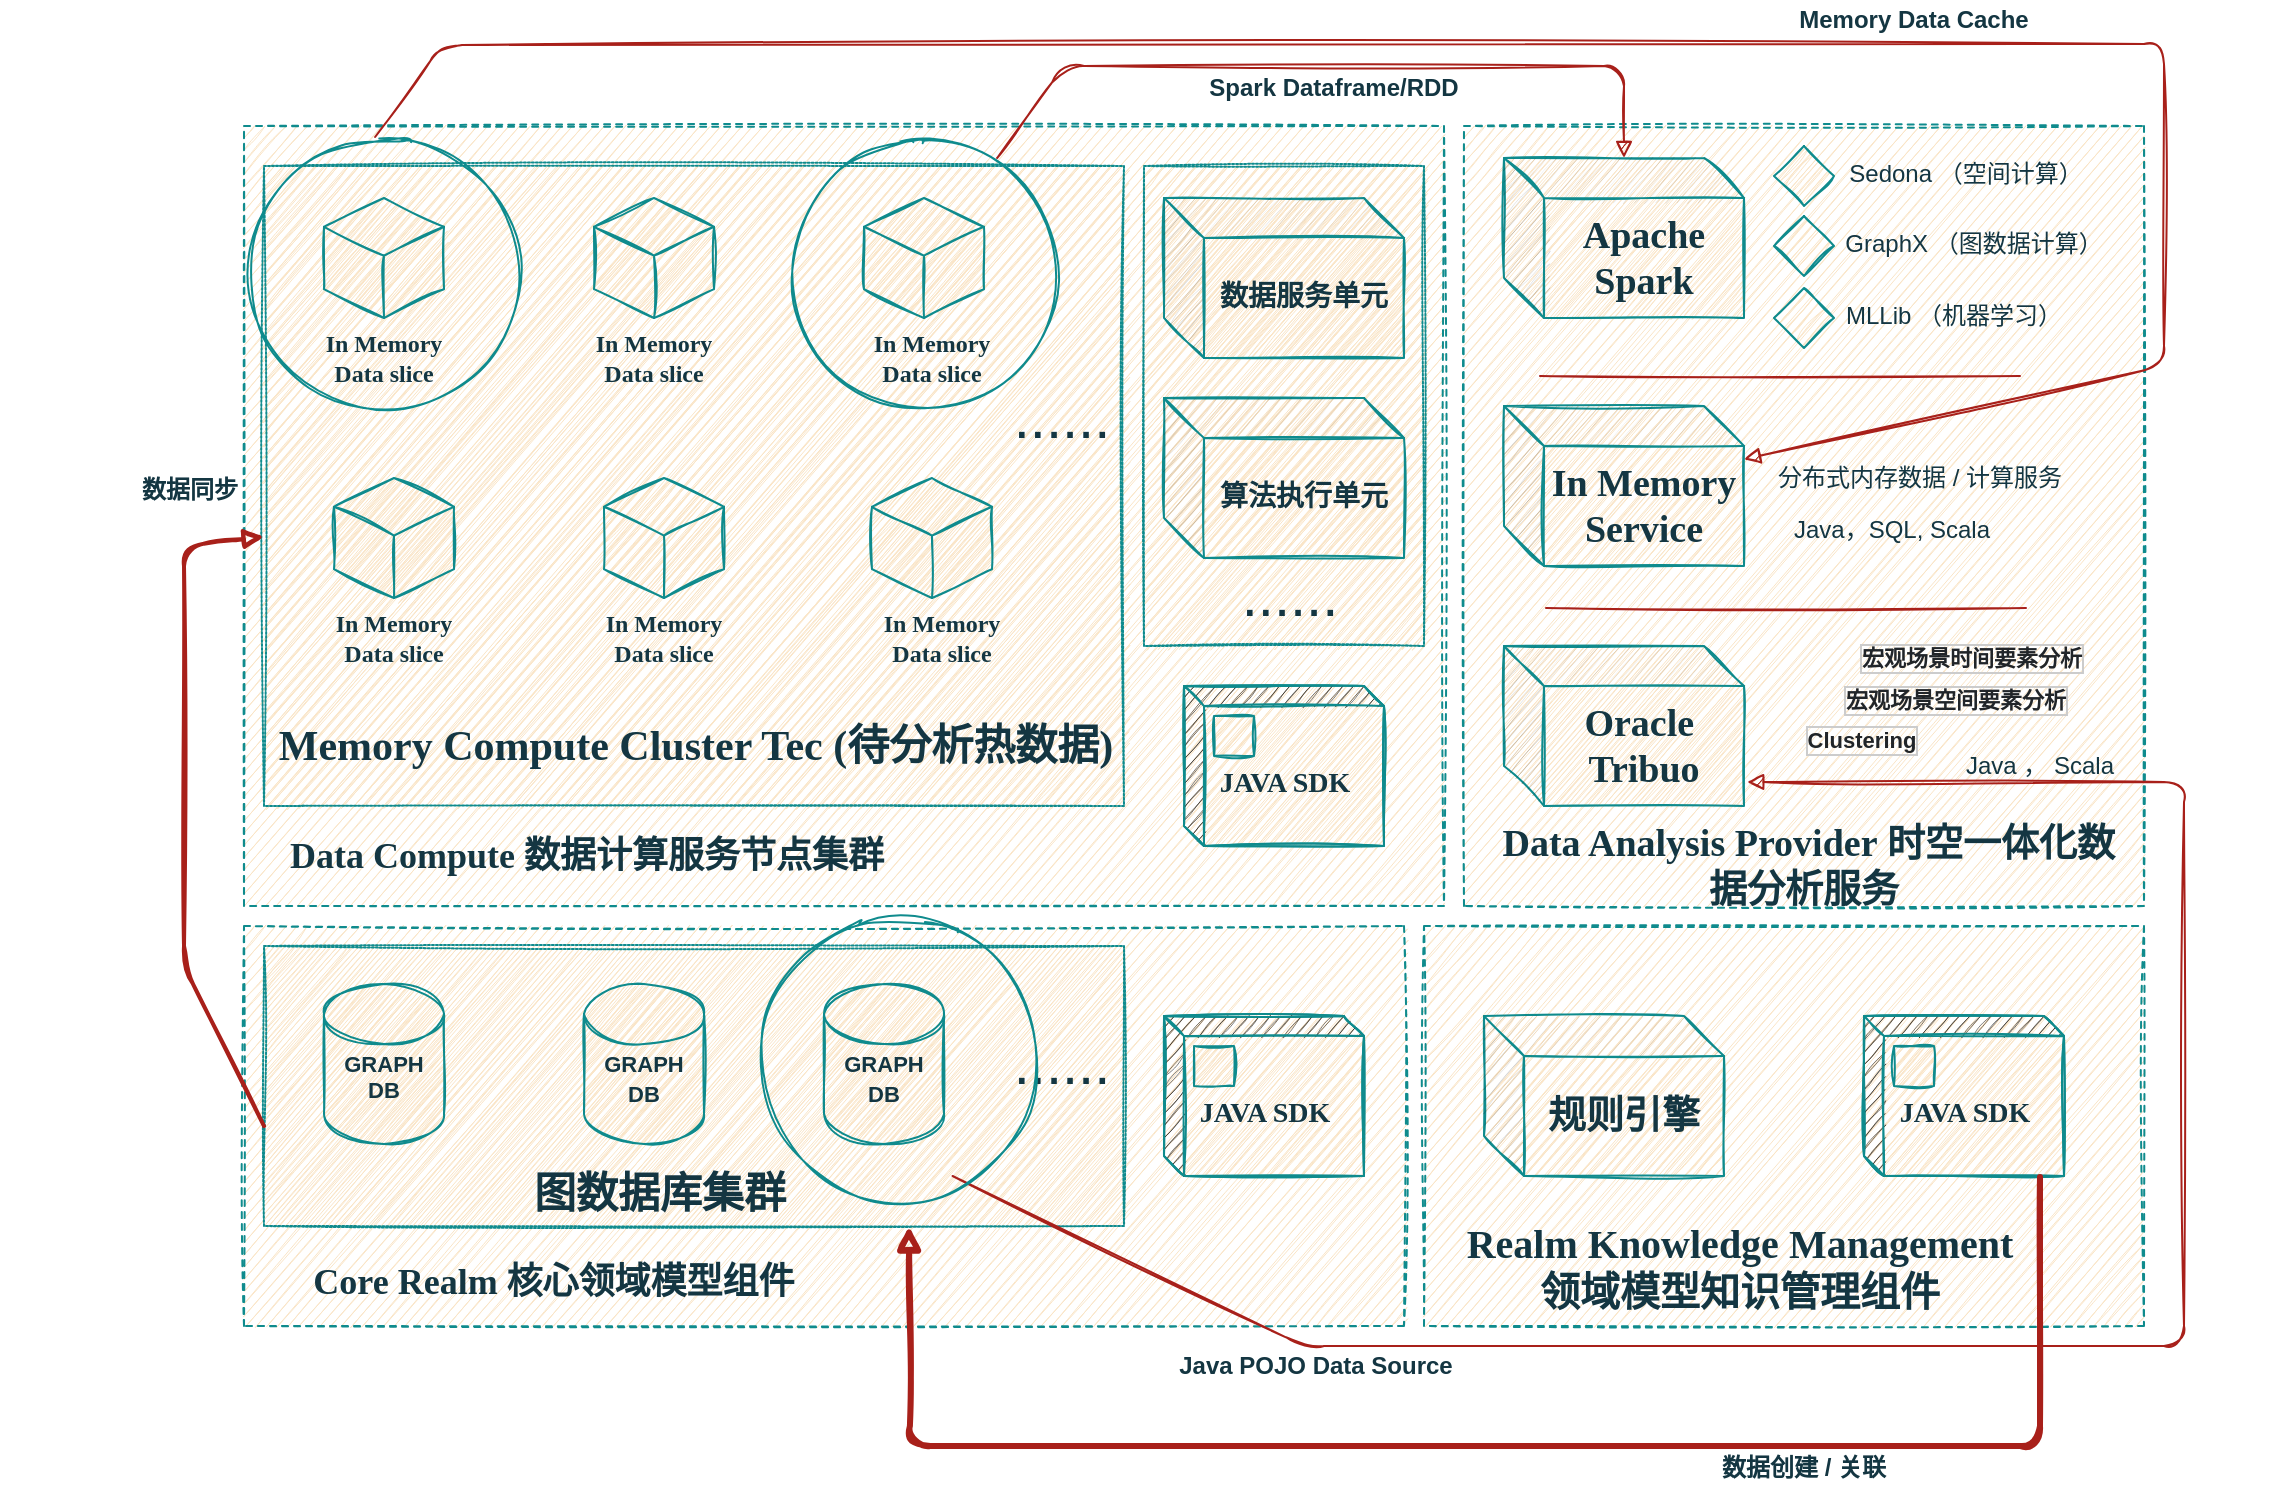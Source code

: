 <mxfile version="24.4.8" type="device">
  <diagram id="-yIefFwEG4xaWeUd9_VL" name="Page-1">
    <mxGraphModel dx="2284" dy="835" grid="1" gridSize="10" guides="1" tooltips="1" connect="1" arrows="1" fold="1" page="1" pageScale="1" pageWidth="850" pageHeight="1100" math="0" shadow="0">
      <root>
        <mxCell id="0" />
        <mxCell id="1" parent="0" />
        <mxCell id="iXj1oflpSY-SVl1FxMXK-1" value="" style="whiteSpace=wrap;html=1;dashed=1;sketch=1;labelBackgroundColor=none;fillColor=#FAE5C7;strokeColor=#0F8B8D;fontColor=#143642;" parent="1" vertex="1">
          <mxGeometry x="-480" y="280" width="600" height="390" as="geometry" />
        </mxCell>
        <mxCell id="iXj1oflpSY-SVl1FxMXK-52" value="" style="whiteSpace=wrap;html=1;dashed=1;dashPattern=1 1;strokeColor=#0F8B8D;fillColor=#FAE5C7;fontFamily=Times New Roman;sketch=1;labelBackgroundColor=none;fontColor=#143642;" parent="1" vertex="1">
          <mxGeometry x="-30" y="300" width="140" height="240" as="geometry" />
        </mxCell>
        <mxCell id="iXj1oflpSY-SVl1FxMXK-2" value="" style="whiteSpace=wrap;html=1;dashed=1;sketch=1;labelBackgroundColor=none;fillColor=#FAE5C7;strokeColor=#0F8B8D;fontColor=#143642;" parent="1" vertex="1">
          <mxGeometry x="-480" y="680" width="580" height="200" as="geometry" />
        </mxCell>
        <mxCell id="iXj1oflpSY-SVl1FxMXK-47" value="" style="whiteSpace=wrap;html=1;dashed=1;dashPattern=1 1;strokeColor=#0F8B8D;fillColor=#FAE5C7;fontFamily=Times New Roman;sketch=1;labelBackgroundColor=none;fontColor=#143642;" parent="1" vertex="1">
          <mxGeometry x="-470" y="690" width="430" height="140" as="geometry" />
        </mxCell>
        <mxCell id="iXj1oflpSY-SVl1FxMXK-28" value="" style="whiteSpace=wrap;html=1;dashed=1;dashPattern=1 1;strokeColor=#0F8B8D;fillColor=#FAE5C7;fontFamily=Times New Roman;sketch=1;labelBackgroundColor=none;fontColor=#143642;" parent="1" vertex="1">
          <mxGeometry x="-470" y="300" width="430" height="320" as="geometry" />
        </mxCell>
        <mxCell id="iXj1oflpSY-SVl1FxMXK-3" value="" style="whiteSpace=wrap;html=1;dashed=1;sketch=1;labelBackgroundColor=none;fillColor=#FAE5C7;strokeColor=#0F8B8D;fontColor=#143642;" parent="1" vertex="1">
          <mxGeometry x="110" y="680" width="360" height="200" as="geometry" />
        </mxCell>
        <mxCell id="iXj1oflpSY-SVl1FxMXK-4" value="&lt;b style=&quot;font-size: 11px;&quot;&gt;&lt;br style=&quot;font-size: 11px;&quot;&gt;GRAPH DB&lt;/b&gt;" style="shape=cylinder2;whiteSpace=wrap;html=1;boundedLbl=1;backgroundOutline=1;size=15;strokeColor=#0F8B8D;fillColor=#FAE5C7;sketch=1;labelBackgroundColor=none;fontColor=#143642;fontSize=11;" parent="1" vertex="1">
          <mxGeometry x="-440" y="709" width="60" height="80" as="geometry" />
        </mxCell>
        <mxCell id="iXj1oflpSY-SVl1FxMXK-5" value="&lt;b style=&quot;font-size: 11px;&quot;&gt;&lt;br&gt;GRAPH DB&lt;/b&gt;" style="shape=cylinder2;whiteSpace=wrap;html=1;boundedLbl=1;backgroundOutline=1;size=15;strokeColor=#0F8B8D;fillColor=#FAE5C7;sketch=1;labelBackgroundColor=none;fontColor=#143642;" parent="1" vertex="1">
          <mxGeometry x="-310" y="709" width="60" height="80" as="geometry" />
        </mxCell>
        <mxCell id="iXj1oflpSY-SVl1FxMXK-6" value="&lt;b style=&quot;font-size: 11px;&quot;&gt;&lt;br&gt;GRAPH DB&lt;/b&gt;" style="shape=cylinder2;whiteSpace=wrap;html=1;boundedLbl=1;backgroundOutline=1;size=15;strokeColor=#0F8B8D;fillColor=#FAE5C7;sketch=1;labelBackgroundColor=none;fontColor=#143642;" parent="1" vertex="1">
          <mxGeometry x="-190" y="709" width="60" height="80" as="geometry" />
        </mxCell>
        <mxCell id="iXj1oflpSY-SVl1FxMXK-7" value="&lt;font style=&quot;font-size: 29px&quot;&gt;......&lt;/font&gt;" style="text;html=1;strokeColor=none;fillColor=none;align=center;verticalAlign=middle;whiteSpace=wrap;sketch=1;labelBackgroundColor=none;fontColor=#143642;" parent="1" vertex="1">
          <mxGeometry x="-91" y="739" width="40" height="20" as="geometry" />
        </mxCell>
        <mxCell id="iXj1oflpSY-SVl1FxMXK-8" value="&lt;font size=&quot;1&quot; face=&quot;Verdana&quot;&gt;&lt;b style=&quot;font-size: 18px&quot;&gt;Core Realm 核心领域模型组件&lt;/b&gt;&lt;/font&gt;" style="text;html=1;strokeColor=none;fillColor=none;align=center;verticalAlign=middle;whiteSpace=wrap;fontFamily=Times New Roman;sketch=1;labelBackgroundColor=none;fontColor=#143642;" parent="1" vertex="1">
          <mxGeometry x="-530" y="848" width="410" height="20" as="geometry" />
        </mxCell>
        <mxCell id="iXj1oflpSY-SVl1FxMXK-15" value="&lt;font size=&quot;1&quot; face=&quot;Verdana&quot;&gt;&lt;b style=&quot;font-size: 20px&quot;&gt;Realm Knowledge Management&lt;br&gt;领域模型知识管理组件&lt;/b&gt;&lt;/font&gt;" style="text;html=1;strokeColor=none;fillColor=none;align=center;verticalAlign=middle;whiteSpace=wrap;fontFamily=Times New Roman;sketch=1;labelBackgroundColor=none;fontColor=#143642;" parent="1" vertex="1">
          <mxGeometry x="63" y="840" width="410" height="20" as="geometry" />
        </mxCell>
        <mxCell id="iXj1oflpSY-SVl1FxMXK-17" value="&lt;font style=&quot;font-size: 19px&quot;&gt;&lt;b&gt;规则引擎&lt;/b&gt;&lt;/font&gt;" style="shape=cube;whiteSpace=wrap;html=1;boundedLbl=1;backgroundOutline=1;darkOpacity=0.05;darkOpacity2=0.1;strokeColor=#0F8B8D;fillColor=#FAE5C7;fontFamily=Times New Roman;sketch=1;labelBackgroundColor=none;fontColor=#143642;" parent="1" vertex="1">
          <mxGeometry x="140" y="725" width="120" height="80" as="geometry" />
        </mxCell>
        <mxCell id="iXj1oflpSY-SVl1FxMXK-18" value="&lt;b style=&quot;font-size: 14px&quot;&gt;&lt;br&gt;JAVA SDK&lt;/b&gt;" style="html=1;dashed=0;whitespace=wrap;shape=mxgraph.dfd.externalEntity;strokeColor=#0F8B8D;fontFamily=Times New Roman;fillColor=#FAE5C7;sketch=1;labelBackgroundColor=none;fontColor=#143642;" parent="1" vertex="1">
          <mxGeometry x="-20" y="725" width="100" height="80" as="geometry" />
        </mxCell>
        <mxCell id="iXj1oflpSY-SVl1FxMXK-19" value=" " style="autosize=1;part=1;resizable=0;strokeColor=#0F8B8D;fillColor=#FAE5C7;sketch=1;labelBackgroundColor=none;fontColor=#143642;" parent="iXj1oflpSY-SVl1FxMXK-18" vertex="1">
          <mxGeometry width="20" height="20" relative="1" as="geometry">
            <mxPoint x="15" y="15" as="offset" />
          </mxGeometry>
        </mxCell>
        <mxCell id="iXj1oflpSY-SVl1FxMXK-20" value="&lt;b style=&quot;font-size: 14px&quot;&gt;&lt;br&gt;JAVA SDK&lt;/b&gt;" style="html=1;dashed=0;whitespace=wrap;shape=mxgraph.dfd.externalEntity;strokeColor=#0F8B8D;fontFamily=Times New Roman;fillColor=#FAE5C7;sketch=1;labelBackgroundColor=none;fontColor=#143642;" parent="1" vertex="1">
          <mxGeometry x="330" y="725" width="100" height="80" as="geometry" />
        </mxCell>
        <mxCell id="iXj1oflpSY-SVl1FxMXK-21" value=" " style="autosize=1;part=1;resizable=0;strokeColor=#0F8B8D;fillColor=#FAE5C7;sketch=1;labelBackgroundColor=none;fontColor=#143642;" parent="iXj1oflpSY-SVl1FxMXK-20" vertex="1">
          <mxGeometry width="20" height="20" relative="1" as="geometry">
            <mxPoint x="15" y="15" as="offset" />
          </mxGeometry>
        </mxCell>
        <mxCell id="iXj1oflpSY-SVl1FxMXK-22" value="" style="whiteSpace=wrap;html=1;dashed=1;sketch=1;labelBackgroundColor=none;fillColor=#FAE5C7;strokeColor=#0F8B8D;fontColor=#143642;" parent="1" vertex="1">
          <mxGeometry x="130" y="280" width="340" height="390" as="geometry" />
        </mxCell>
        <mxCell id="iXj1oflpSY-SVl1FxMXK-25" value="&lt;font size=&quot;1&quot; face=&quot;Verdana&quot;&gt;&lt;b style=&quot;font-size: 18px&quot;&gt;Data Compute 数据计算服务节点集群&lt;/b&gt;&lt;/font&gt;" style="text;html=1;strokeColor=none;fillColor=none;align=center;verticalAlign=middle;whiteSpace=wrap;fontFamily=Times New Roman;sketch=1;labelBackgroundColor=none;fontColor=#143642;" parent="1" vertex="1">
          <mxGeometry x="-566" y="635" width="515" height="20" as="geometry" />
        </mxCell>
        <mxCell id="iXj1oflpSY-SVl1FxMXK-26" value="" style="html=1;whiteSpace=wrap;shape=isoCube2;backgroundOutline=1;isoAngle=15;strokeColor=#0F8B8D;fontFamily=Times New Roman;strokeWidth=1;fillColor=#FAE5C7;sketch=1;labelBackgroundColor=none;fontColor=#143642;" parent="1" vertex="1">
          <mxGeometry x="-440" y="316" width="60" height="60" as="geometry" />
        </mxCell>
        <mxCell id="iXj1oflpSY-SVl1FxMXK-30" value="&lt;b&gt;In Memory Data slice&lt;/b&gt;" style="text;html=1;strokeColor=none;fillColor=none;align=center;verticalAlign=middle;whiteSpace=wrap;fontFamily=Times New Roman;sketch=1;labelBackgroundColor=none;fontColor=#143642;" parent="1" vertex="1">
          <mxGeometry x="-445" y="386" width="70" height="20" as="geometry" />
        </mxCell>
        <mxCell id="iXj1oflpSY-SVl1FxMXK-31" value="&lt;font size=&quot;1&quot; face=&quot;Verdana&quot;&gt;&lt;b style=&quot;font-size: 21px&quot;&gt;Memory Compute Cluster Tec (待分析热数据)&lt;/b&gt;&lt;/font&gt;" style="text;html=1;strokeColor=none;fillColor=none;align=center;verticalAlign=middle;whiteSpace=wrap;fontFamily=Times New Roman;sketch=1;labelBackgroundColor=none;fontColor=#143642;" parent="1" vertex="1">
          <mxGeometry x="-519" y="580" width="530" height="20" as="geometry" />
        </mxCell>
        <mxCell id="iXj1oflpSY-SVl1FxMXK-33" value="" style="html=1;whiteSpace=wrap;shape=isoCube2;backgroundOutline=1;isoAngle=15;strokeColor=#0F8B8D;fontFamily=Times New Roman;strokeWidth=1;fillColor=#FAE5C7;sketch=1;labelBackgroundColor=none;fontColor=#143642;" parent="1" vertex="1">
          <mxGeometry x="-305" y="316" width="60" height="60" as="geometry" />
        </mxCell>
        <mxCell id="iXj1oflpSY-SVl1FxMXK-34" value="" style="html=1;whiteSpace=wrap;shape=isoCube2;backgroundOutline=1;isoAngle=15;strokeColor=#0F8B8D;fontFamily=Times New Roman;strokeWidth=1;fillColor=#FAE5C7;sketch=1;labelBackgroundColor=none;fontColor=#143642;" parent="1" vertex="1">
          <mxGeometry x="-170" y="316" width="60" height="60" as="geometry" />
        </mxCell>
        <mxCell id="iXj1oflpSY-SVl1FxMXK-35" value="&lt;b&gt;In Memory Data slice&lt;/b&gt;" style="text;html=1;strokeColor=none;fillColor=none;align=center;verticalAlign=middle;whiteSpace=wrap;fontFamily=Times New Roman;sketch=1;labelBackgroundColor=none;fontColor=#143642;" parent="1" vertex="1">
          <mxGeometry x="-310" y="386" width="70" height="20" as="geometry" />
        </mxCell>
        <mxCell id="iXj1oflpSY-SVl1FxMXK-37" value="&lt;b&gt;In Memory Data slice&lt;/b&gt;" style="text;html=1;strokeColor=none;fillColor=none;align=center;verticalAlign=middle;whiteSpace=wrap;fontFamily=Times New Roman;sketch=1;labelBackgroundColor=none;fontColor=#143642;" parent="1" vertex="1">
          <mxGeometry x="-171" y="386" width="70" height="20" as="geometry" />
        </mxCell>
        <mxCell id="iXj1oflpSY-SVl1FxMXK-38" value="" style="html=1;whiteSpace=wrap;shape=isoCube2;backgroundOutline=1;isoAngle=15;strokeColor=#0F8B8D;fontFamily=Times New Roman;strokeWidth=1;fillColor=#FAE5C7;sketch=1;labelBackgroundColor=none;fontColor=#143642;" parent="1" vertex="1">
          <mxGeometry x="-435" y="456" width="60" height="60" as="geometry" />
        </mxCell>
        <mxCell id="iXj1oflpSY-SVl1FxMXK-39" value="&lt;b&gt;In Memory Data slice&lt;/b&gt;" style="text;html=1;strokeColor=none;fillColor=none;align=center;verticalAlign=middle;whiteSpace=wrap;fontFamily=Times New Roman;sketch=1;labelBackgroundColor=none;fontColor=#143642;" parent="1" vertex="1">
          <mxGeometry x="-440" y="526" width="70" height="20" as="geometry" />
        </mxCell>
        <mxCell id="iXj1oflpSY-SVl1FxMXK-40" value="" style="html=1;whiteSpace=wrap;shape=isoCube2;backgroundOutline=1;isoAngle=15;strokeColor=#0F8B8D;fontFamily=Times New Roman;strokeWidth=1;fillColor=#FAE5C7;sketch=1;labelBackgroundColor=none;fontColor=#143642;" parent="1" vertex="1">
          <mxGeometry x="-300" y="456" width="60" height="60" as="geometry" />
        </mxCell>
        <mxCell id="iXj1oflpSY-SVl1FxMXK-41" value="" style="html=1;whiteSpace=wrap;shape=isoCube2;backgroundOutline=1;isoAngle=15;strokeColor=#0F8B8D;fontFamily=Times New Roman;strokeWidth=1;fillColor=#FAE5C7;sketch=1;labelBackgroundColor=none;fontColor=#143642;" parent="1" vertex="1">
          <mxGeometry x="-166" y="456" width="60" height="60" as="geometry" />
        </mxCell>
        <mxCell id="iXj1oflpSY-SVl1FxMXK-42" value="&lt;b&gt;In Memory Data slice&lt;/b&gt;" style="text;html=1;strokeColor=none;fillColor=none;align=center;verticalAlign=middle;whiteSpace=wrap;fontFamily=Times New Roman;sketch=1;labelBackgroundColor=none;fontColor=#143642;" parent="1" vertex="1">
          <mxGeometry x="-305" y="526" width="70" height="20" as="geometry" />
        </mxCell>
        <mxCell id="iXj1oflpSY-SVl1FxMXK-43" value="&lt;b&gt;In Memory Data slice&lt;/b&gt;" style="text;html=1;strokeColor=none;fillColor=none;align=center;verticalAlign=middle;whiteSpace=wrap;fontFamily=Times New Roman;sketch=1;labelBackgroundColor=none;fontColor=#143642;" parent="1" vertex="1">
          <mxGeometry x="-166" y="526" width="70" height="20" as="geometry" />
        </mxCell>
        <mxCell id="iXj1oflpSY-SVl1FxMXK-44" value="&lt;font style=&quot;font-size: 29px&quot;&gt;......&lt;/font&gt;" style="text;html=1;strokeColor=none;fillColor=none;align=center;verticalAlign=middle;whiteSpace=wrap;sketch=1;labelBackgroundColor=none;fontColor=#143642;" parent="1" vertex="1">
          <mxGeometry x="-91" y="416" width="40" height="20" as="geometry" />
        </mxCell>
        <mxCell id="iXj1oflpSY-SVl1FxMXK-45" value="&lt;b style=&quot;font-size: 14px&quot;&gt;&lt;br&gt;JAVA SDK&lt;/b&gt;" style="html=1;dashed=0;whitespace=wrap;shape=mxgraph.dfd.externalEntity;strokeColor=#0F8B8D;fontFamily=Times New Roman;fillColor=#FAE5C7;sketch=1;labelBackgroundColor=none;fontColor=#143642;" parent="1" vertex="1">
          <mxGeometry x="-10" y="560" width="100" height="80" as="geometry" />
        </mxCell>
        <mxCell id="iXj1oflpSY-SVl1FxMXK-46" value=" " style="autosize=1;part=1;resizable=0;strokeColor=#0F8B8D;fillColor=#FAE5C7;sketch=1;labelBackgroundColor=none;fontColor=#143642;" parent="iXj1oflpSY-SVl1FxMXK-45" vertex="1">
          <mxGeometry width="20" height="20" relative="1" as="geometry">
            <mxPoint x="15" y="15" as="offset" />
          </mxGeometry>
        </mxCell>
        <mxCell id="iXj1oflpSY-SVl1FxMXK-48" value="&lt;font size=&quot;1&quot; face=&quot;Verdana&quot;&gt;&lt;b style=&quot;font-size: 21px&quot;&gt;图数据库集群&lt;/b&gt;&lt;/font&gt;" style="text;html=1;strokeColor=none;fillColor=none;align=center;verticalAlign=middle;whiteSpace=wrap;fontFamily=Times New Roman;sketch=1;labelBackgroundColor=none;fontColor=#143642;" parent="1" vertex="1">
          <mxGeometry x="-537" y="804" width="530" height="20" as="geometry" />
        </mxCell>
        <mxCell id="iXj1oflpSY-SVl1FxMXK-49" value="&lt;font face=&quot;Verdana&quot; style=&quot;font-size: 19px;&quot;&gt;&lt;span style=&quot;font-size: 19px;&quot;&gt;&lt;b style=&quot;font-size: 19px;&quot;&gt;&amp;nbsp;Data Analysis Provider&lt;/b&gt;&lt;/span&gt;&lt;b style=&quot;font-size: 19px;&quot;&gt;&amp;nbsp;时空一体化数据分析服务&lt;/b&gt;&lt;/font&gt;" style="text;html=1;strokeColor=none;fillColor=none;align=center;verticalAlign=middle;whiteSpace=wrap;fontFamily=Times New Roman;fontSize=19;sketch=1;labelBackgroundColor=none;fontColor=#143642;" parent="1" vertex="1">
          <mxGeometry x="140" y="640" width="320" height="20" as="geometry" />
        </mxCell>
        <mxCell id="iXj1oflpSY-SVl1FxMXK-50" value="&lt;font style=&quot;font-size: 14px&quot;&gt;&lt;b&gt;数据服务单元&lt;/b&gt;&lt;/font&gt;" style="shape=cube;whiteSpace=wrap;html=1;boundedLbl=1;backgroundOutline=1;darkOpacity=0.05;darkOpacity2=0.1;strokeColor=#0F8B8D;fillColor=#FAE5C7;fontFamily=Times New Roman;sketch=1;labelBackgroundColor=none;fontColor=#143642;" parent="1" vertex="1">
          <mxGeometry x="-20" y="316" width="120" height="80" as="geometry" />
        </mxCell>
        <mxCell id="iXj1oflpSY-SVl1FxMXK-51" value="&lt;font style=&quot;font-size: 14px&quot;&gt;&lt;b&gt;算法执行单元&lt;/b&gt;&lt;/font&gt;" style="shape=cube;whiteSpace=wrap;html=1;boundedLbl=1;backgroundOutline=1;darkOpacity=0.05;darkOpacity2=0.1;strokeColor=#0F8B8D;fillColor=#FAE5C7;fontFamily=Times New Roman;sketch=1;labelBackgroundColor=none;fontColor=#143642;" parent="1" vertex="1">
          <mxGeometry x="-20" y="416" width="120" height="80" as="geometry" />
        </mxCell>
        <mxCell id="iXj1oflpSY-SVl1FxMXK-53" value="&lt;font style=&quot;font-size: 29px&quot;&gt;......&lt;/font&gt;" style="text;html=1;strokeColor=none;fillColor=none;align=center;verticalAlign=middle;whiteSpace=wrap;sketch=1;labelBackgroundColor=none;fontColor=#143642;" parent="1" vertex="1">
          <mxGeometry x="23" y="505" width="40" height="20" as="geometry" />
        </mxCell>
        <mxCell id="iXj1oflpSY-SVl1FxMXK-54" value="&lt;span style=&quot;font-size: 19px&quot;&gt;&lt;b&gt;Apache Spark&lt;/b&gt;&lt;/span&gt;" style="shape=cube;whiteSpace=wrap;html=1;boundedLbl=1;backgroundOutline=1;darkOpacity=0.05;darkOpacity2=0.1;strokeColor=#0F8B8D;fontFamily=Times New Roman;fillColor=#FAE5C7;sketch=1;labelBackgroundColor=none;fontColor=#143642;" parent="1" vertex="1">
          <mxGeometry x="150" y="296" width="120" height="80" as="geometry" />
        </mxCell>
        <mxCell id="iXj1oflpSY-SVl1FxMXK-55" value="&lt;span style=&quot;font-size: 19px&quot;&gt;&lt;b&gt;In Memory Service&lt;/b&gt;&lt;/span&gt;" style="shape=cube;whiteSpace=wrap;html=1;boundedLbl=1;backgroundOutline=1;darkOpacity=0.05;darkOpacity2=0.1;strokeColor=#0F8B8D;fontFamily=Times New Roman;fillColor=#FAE5C7;sketch=1;labelBackgroundColor=none;fontColor=#143642;" parent="1" vertex="1">
          <mxGeometry x="150" y="420" width="120" height="80" as="geometry" />
        </mxCell>
        <mxCell id="iXj1oflpSY-SVl1FxMXK-56" value="&lt;span style=&quot;font-size: 19px&quot;&gt;&lt;b&gt;Oracle&amp;nbsp;&lt;br&gt;Tribuo&lt;/b&gt;&lt;br&gt;&lt;/span&gt;" style="shape=cube;whiteSpace=wrap;html=1;boundedLbl=1;backgroundOutline=1;darkOpacity=0.05;darkOpacity2=0.1;strokeColor=#0F8B8D;fontFamily=Times New Roman;fillColor=#FAE5C7;sketch=1;labelBackgroundColor=none;fontColor=#143642;" parent="1" vertex="1">
          <mxGeometry x="150" y="540" width="120" height="80" as="geometry" />
        </mxCell>
        <mxCell id="FtIpIJQFmfxV2Rt6HxiT-1" value="" style="ellipse;whiteSpace=wrap;html=1;aspect=fixed;fillColor=none;sketch=1;labelBackgroundColor=none;strokeColor=#0F8B8D;fontColor=#143642;" parent="1" vertex="1">
          <mxGeometry x="-208" y="285.5" width="136.5" height="136.5" as="geometry" />
        </mxCell>
        <mxCell id="FtIpIJQFmfxV2Rt6HxiT-2" value="Spark Dataframe/RDD" style="text;html=1;strokeColor=none;fillColor=none;align=center;verticalAlign=middle;whiteSpace=wrap;fontStyle=1;sketch=1;labelBackgroundColor=none;fontColor=#143642;" parent="1" vertex="1">
          <mxGeometry x="-30" y="251" width="190" height="20" as="geometry" />
        </mxCell>
        <mxCell id="FtIpIJQFmfxV2Rt6HxiT-4" value="" style="endArrow=none;html=1;entryX=0.766;entryY=0.077;entryDx=0;entryDy=0;entryPerimeter=0;startArrow=block;startFill=1;endFill=0;sketch=1;labelBackgroundColor=none;strokeColor=#A8201A;fontColor=default;" parent="1" source="iXj1oflpSY-SVl1FxMXK-54" target="FtIpIJQFmfxV2Rt6HxiT-1" edge="1">
          <mxGeometry width="50" height="50" relative="1" as="geometry">
            <mxPoint x="360" y="220" as="sourcePoint" />
            <mxPoint x="50" y="590" as="targetPoint" />
            <Array as="points">
              <mxPoint x="210" y="250" />
              <mxPoint x="-70" y="250" />
            </Array>
          </mxGeometry>
        </mxCell>
        <mxCell id="e-PfQ35jhl6F61MtkI1w-1" value="" style="rhombus;whiteSpace=wrap;html=1;fillColor=#FAE5C7;sketch=1;labelBackgroundColor=none;strokeColor=#0F8B8D;fontColor=#143642;" parent="1" vertex="1">
          <mxGeometry x="285" y="290" width="30" height="30" as="geometry" />
        </mxCell>
        <mxCell id="e-PfQ35jhl6F61MtkI1w-2" value="Sedona （空间计算）" style="text;html=1;strokeColor=none;fillColor=none;align=center;verticalAlign=middle;whiteSpace=wrap;sketch=1;labelBackgroundColor=none;fontColor=#143642;" parent="1" vertex="1">
          <mxGeometry x="311" y="294" width="140" height="20" as="geometry" />
        </mxCell>
        <mxCell id="e-PfQ35jhl6F61MtkI1w-4" value="" style="endArrow=none;html=1;entryX=0.776;entryY=0.05;entryDx=0;entryDy=0;entryPerimeter=0;endFill=0;startArrow=block;startFill=1;sketch=1;exitX=1.013;exitY=0.85;exitDx=0;exitDy=0;exitPerimeter=0;labelBackgroundColor=none;strokeColor=#A8201A;fontColor=default;" parent="1" source="iXj1oflpSY-SVl1FxMXK-56" target="iXj1oflpSY-SVl1FxMXK-48" edge="1">
          <mxGeometry width="50" height="50" relative="1" as="geometry">
            <mxPoint x="353.44" y="996" as="sourcePoint" />
            <mxPoint x="39.999" y="996.011" as="targetPoint" />
            <Array as="points">
              <mxPoint x="490" y="608" />
              <mxPoint x="490" y="890" />
              <mxPoint x="50" y="890" />
            </Array>
          </mxGeometry>
        </mxCell>
        <mxCell id="e-PfQ35jhl6F61MtkI1w-5" value="" style="rhombus;whiteSpace=wrap;html=1;fillColor=#FAE5C7;sketch=1;labelBackgroundColor=none;strokeColor=#0F8B8D;fontColor=#143642;" parent="1" vertex="1">
          <mxGeometry x="285" y="325" width="30" height="30" as="geometry" />
        </mxCell>
        <mxCell id="e-PfQ35jhl6F61MtkI1w-6" value="GraphX （图数据计算）" style="text;html=1;strokeColor=none;fillColor=none;align=center;verticalAlign=middle;whiteSpace=wrap;sketch=1;labelBackgroundColor=none;fontColor=#143642;" parent="1" vertex="1">
          <mxGeometry x="315" y="329" width="140" height="20" as="geometry" />
        </mxCell>
        <mxCell id="e-PfQ35jhl6F61MtkI1w-7" value="" style="rhombus;whiteSpace=wrap;html=1;fillColor=#FAE5C7;sketch=1;labelBackgroundColor=none;strokeColor=#0F8B8D;fontColor=#143642;" parent="1" vertex="1">
          <mxGeometry x="285" y="361" width="30" height="30" as="geometry" />
        </mxCell>
        <mxCell id="e-PfQ35jhl6F61MtkI1w-9" value="" style="endArrow=none;html=1;strokeColor=#A8201A;sketch=1;labelBackgroundColor=none;fontColor=default;" parent="1" edge="1">
          <mxGeometry width="50" height="50" relative="1" as="geometry">
            <mxPoint x="168" y="405" as="sourcePoint" />
            <mxPoint x="408" y="405" as="targetPoint" />
          </mxGeometry>
        </mxCell>
        <mxCell id="e-PfQ35jhl6F61MtkI1w-10" value="" style="endArrow=none;html=1;strokeColor=#A8201A;sketch=1;labelBackgroundColor=none;fontColor=default;" parent="1" edge="1">
          <mxGeometry width="50" height="50" relative="1" as="geometry">
            <mxPoint x="171" y="521" as="sourcePoint" />
            <mxPoint x="411" y="521" as="targetPoint" />
          </mxGeometry>
        </mxCell>
        <mxCell id="e-PfQ35jhl6F61MtkI1w-11" value="MLLib （机器学习）" style="text;html=1;strokeColor=none;fillColor=none;align=center;verticalAlign=middle;whiteSpace=wrap;sketch=1;labelBackgroundColor=none;fontColor=#143642;" parent="1" vertex="1">
          <mxGeometry x="315" y="365" width="120" height="20" as="geometry" />
        </mxCell>
        <mxCell id="e-PfQ35jhl6F61MtkI1w-12" value="" style="ellipse;whiteSpace=wrap;html=1;aspect=fixed;fillColor=none;sketch=1;labelBackgroundColor=none;strokeColor=#0F8B8D;fontColor=#143642;" parent="1" vertex="1">
          <mxGeometry x="-478" y="285.5" width="136.5" height="136.5" as="geometry" />
        </mxCell>
        <mxCell id="e-PfQ35jhl6F61MtkI1w-13" value="" style="endArrow=none;html=1;entryX=0.766;entryY=0.077;entryDx=0;entryDy=0;entryPerimeter=0;strokeWidth=1;startArrow=block;startFill=1;endFill=0;sketch=1;labelBackgroundColor=none;strokeColor=#A8201A;fontColor=default;" parent="1" source="iXj1oflpSY-SVl1FxMXK-55" edge="1">
          <mxGeometry width="50" height="50" relative="1" as="geometry">
            <mxPoint x="590" y="420" as="sourcePoint" />
            <mxPoint x="-414.441" y="285.501" as="targetPoint" />
            <Array as="points">
              <mxPoint x="480" y="400" />
              <mxPoint x="480" y="239" />
              <mxPoint x="-381" y="239.49" />
            </Array>
          </mxGeometry>
        </mxCell>
        <mxCell id="e-PfQ35jhl6F61MtkI1w-14" value="Memory Data Cache" style="text;html=1;strokeColor=none;fillColor=none;align=center;verticalAlign=middle;whiteSpace=wrap;fontStyle=1;sketch=1;labelBackgroundColor=none;fontColor=#143642;" parent="1" vertex="1">
          <mxGeometry x="260" y="217" width="190" height="20" as="geometry" />
        </mxCell>
        <mxCell id="e-PfQ35jhl6F61MtkI1w-15" value="" style="ellipse;whiteSpace=wrap;html=1;aspect=fixed;fillColor=none;sketch=1;labelBackgroundColor=none;strokeColor=#0F8B8D;fontColor=#143642;" parent="1" vertex="1">
          <mxGeometry x="-222" y="677.38" width="139.25" height="139.25" as="geometry" />
        </mxCell>
        <mxCell id="e-PfQ35jhl6F61MtkI1w-17" value="&lt;font face=&quot;libre franklin, helvetica, arial, serif&quot; color=&quot;#212529&quot;&gt;&lt;b&gt;宏观场景时间要素分析&lt;/b&gt;&lt;/font&gt;" style="text;html=1;strokeColor=none;fillColor=none;align=center;verticalAlign=middle;fontSize=11;labelBackgroundColor=none;labelBorderColor=#CCCCCC;spacingTop=0;spacing=2;whiteSpace=wrap;horizontal=1;sketch=1;fontColor=#143642;" parent="1" vertex="1">
          <mxGeometry x="318" y="536" width="132" height="20" as="geometry" />
        </mxCell>
        <mxCell id="e-PfQ35jhl6F61MtkI1w-20" value="&lt;font color=&quot;#212529&quot; face=&quot;libre franklin, helvetica, arial, serif&quot;&gt;&lt;b&gt;宏观场景空间要素分析&lt;/b&gt;&lt;/font&gt;" style="text;html=1;strokeColor=none;fillColor=none;align=center;verticalAlign=middle;fontSize=11;labelBackgroundColor=none;labelBorderColor=#CCCCCC;spacingTop=0;spacing=2;whiteSpace=wrap;horizontal=1;sketch=1;fontColor=#143642;" parent="1" vertex="1">
          <mxGeometry x="312" y="557" width="128" height="20" as="geometry" />
        </mxCell>
        <mxCell id="e-PfQ35jhl6F61MtkI1w-21" value="&lt;font color=&quot;#212529&quot; face=&quot;libre franklin, helvetica, arial, serif&quot;&gt;&lt;b&gt;Clustering&lt;/b&gt;&lt;/font&gt;" style="text;html=1;strokeColor=none;fillColor=none;align=center;verticalAlign=middle;fontSize=11;labelBackgroundColor=none;labelBorderColor=#CCCCCC;spacingTop=0;spacing=2;whiteSpace=wrap;horizontal=1;sketch=1;fontColor=#143642;" parent="1" vertex="1">
          <mxGeometry x="309" y="577" width="40" height="20" as="geometry" />
        </mxCell>
        <mxCell id="e-PfQ35jhl6F61MtkI1w-22" value="Java POJO Data Source" style="text;html=1;strokeColor=none;fillColor=none;align=center;verticalAlign=middle;whiteSpace=wrap;fontStyle=1;sketch=1;labelBackgroundColor=none;fontColor=#143642;" parent="1" vertex="1">
          <mxGeometry x="-39" y="890" width="190" height="20" as="geometry" />
        </mxCell>
        <mxCell id="e-PfQ35jhl6F61MtkI1w-23" value="分布式内存数据 / 计算服务" style="text;html=1;strokeColor=none;fillColor=none;align=center;verticalAlign=middle;whiteSpace=wrap;fontStyle=0;sketch=1;labelBackgroundColor=none;fontColor=#143642;" parent="1" vertex="1">
          <mxGeometry x="238" y="446" width="240" height="20" as="geometry" />
        </mxCell>
        <mxCell id="e-PfQ35jhl6F61MtkI1w-24" value="Java ， Scala" style="text;html=1;strokeColor=none;fillColor=none;align=center;verticalAlign=middle;whiteSpace=wrap;fontStyle=0;sketch=1;labelBackgroundColor=none;fontColor=#143642;" parent="1" vertex="1">
          <mxGeometry x="298" y="590" width="240" height="20" as="geometry" />
        </mxCell>
        <mxCell id="e-PfQ35jhl6F61MtkI1w-25" value="Java，SQL, Scala" style="text;html=1;strokeColor=none;fillColor=none;align=center;verticalAlign=middle;whiteSpace=wrap;fontStyle=0;sketch=1;labelBackgroundColor=none;fontColor=#143642;" parent="1" vertex="1">
          <mxGeometry x="229" y="472" width="230" height="20" as="geometry" />
        </mxCell>
        <mxCell id="e-PfQ35jhl6F61MtkI1w-26" value="" style="endArrow=none;html=1;entryX=0;entryY=0.643;entryDx=0;entryDy=0;entryPerimeter=0;startArrow=block;startFill=1;endFill=0;strokeWidth=2;strokeColor=#A8201A;sketch=1;labelBackgroundColor=none;fontColor=default;" parent="1" source="iXj1oflpSY-SVl1FxMXK-28" target="iXj1oflpSY-SVl1FxMXK-47" edge="1">
          <mxGeometry width="50" height="50" relative="1" as="geometry">
            <mxPoint x="-556.56" y="609.99" as="sourcePoint" />
            <mxPoint x="-870.001" y="610.001" as="targetPoint" />
            <Array as="points">
              <mxPoint x="-510" y="490" />
              <mxPoint x="-510" y="700" />
            </Array>
          </mxGeometry>
        </mxCell>
        <mxCell id="e-PfQ35jhl6F61MtkI1w-28" value="数据同步" style="text;html=1;strokeColor=none;fillColor=none;align=center;verticalAlign=middle;whiteSpace=wrap;fontStyle=1;horizontal=1;sketch=1;labelBackgroundColor=none;fontColor=#143642;" parent="1" vertex="1">
          <mxGeometry x="-602" y="452" width="190" height="20" as="geometry" />
        </mxCell>
        <mxCell id="e-PfQ35jhl6F61MtkI1w-31" value="" style="endArrow=none;html=1;entryX=0.88;entryY=1.006;entryDx=0;entryDy=0;entryPerimeter=0;startArrow=block;startFill=1;endFill=0;exitX=0.75;exitY=1;exitDx=0;exitDy=0;strokeWidth=3;strokeColor=#A8201A;sketch=1;labelBackgroundColor=none;fontColor=default;" parent="1" source="iXj1oflpSY-SVl1FxMXK-47" target="iXj1oflpSY-SVl1FxMXK-20" edge="1">
          <mxGeometry width="50" height="50" relative="1" as="geometry">
            <mxPoint x="-220" y="940.004" as="sourcePoint" />
            <mxPoint x="-220" y="1234.73" as="targetPoint" />
            <Array as="points">
              <mxPoint x="-147" y="940" />
              <mxPoint x="418" y="940" />
            </Array>
          </mxGeometry>
        </mxCell>
        <mxCell id="e-PfQ35jhl6F61MtkI1w-32" value="数据创建 / 关联" style="text;html=1;strokeColor=none;fillColor=none;align=center;verticalAlign=middle;whiteSpace=wrap;fontStyle=1;horizontal=1;sketch=1;labelBackgroundColor=none;fontColor=#143642;" parent="1" vertex="1">
          <mxGeometry x="205" y="941" width="190" height="20" as="geometry" />
        </mxCell>
      </root>
    </mxGraphModel>
  </diagram>
</mxfile>
